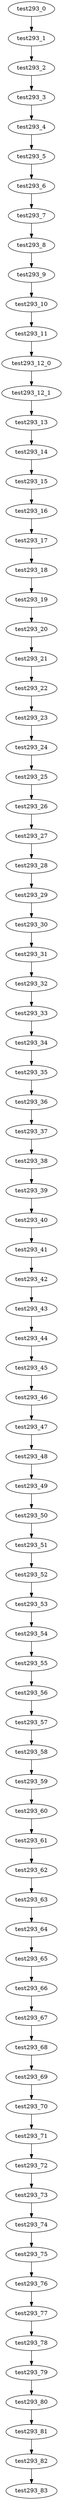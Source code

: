 digraph G {
test293_0->test293_1;
test293_1->test293_2;
test293_2->test293_3;
test293_3->test293_4;
test293_4->test293_5;
test293_5->test293_6;
test293_6->test293_7;
test293_7->test293_8;
test293_8->test293_9;
test293_9->test293_10;
test293_10->test293_11;
test293_11->test293_12_0;
test293_12_0->test293_12_1;
test293_12_1->test293_13;
test293_13->test293_14;
test293_14->test293_15;
test293_15->test293_16;
test293_16->test293_17;
test293_17->test293_18;
test293_18->test293_19;
test293_19->test293_20;
test293_20->test293_21;
test293_21->test293_22;
test293_22->test293_23;
test293_23->test293_24;
test293_24->test293_25;
test293_25->test293_26;
test293_26->test293_27;
test293_27->test293_28;
test293_28->test293_29;
test293_29->test293_30;
test293_30->test293_31;
test293_31->test293_32;
test293_32->test293_33;
test293_33->test293_34;
test293_34->test293_35;
test293_35->test293_36;
test293_36->test293_37;
test293_37->test293_38;
test293_38->test293_39;
test293_39->test293_40;
test293_40->test293_41;
test293_41->test293_42;
test293_42->test293_43;
test293_43->test293_44;
test293_44->test293_45;
test293_45->test293_46;
test293_46->test293_47;
test293_47->test293_48;
test293_48->test293_49;
test293_49->test293_50;
test293_50->test293_51;
test293_51->test293_52;
test293_52->test293_53;
test293_53->test293_54;
test293_54->test293_55;
test293_55->test293_56;
test293_56->test293_57;
test293_57->test293_58;
test293_58->test293_59;
test293_59->test293_60;
test293_60->test293_61;
test293_61->test293_62;
test293_62->test293_63;
test293_63->test293_64;
test293_64->test293_65;
test293_65->test293_66;
test293_66->test293_67;
test293_67->test293_68;
test293_68->test293_69;
test293_69->test293_70;
test293_70->test293_71;
test293_71->test293_72;
test293_72->test293_73;
test293_73->test293_74;
test293_74->test293_75;
test293_75->test293_76;
test293_76->test293_77;
test293_77->test293_78;
test293_78->test293_79;
test293_79->test293_80;
test293_80->test293_81;
test293_81->test293_82;
test293_82->test293_83;

}
